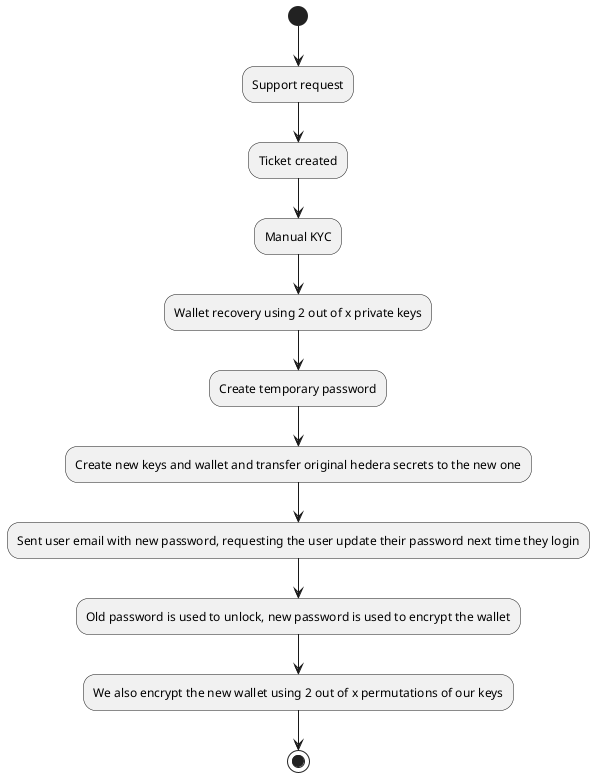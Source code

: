 @startuml

skinparam monochrome true
skinparam backgroundColor transparent
skinparam classBackgroundColor transparent
skinparam style strictuml

' title Wallet recovery

(*) --> "Support request"
--> "Ticket created"
--> "Manual KYC"
--> "Wallet recovery using 2 out of x private keys"
--> "Create temporary password"
--> "Create new keys and wallet and transfer original hedera secrets to the new one"
--> "Sent user email with new password, requesting the user update their password next time they login"
--> "Old password is used to unlock, new password is used to encrypt the wallet"
--> "We also encrypt the new wallet using 2 out of x permutations of our keys"
--> (*)

@enduml

